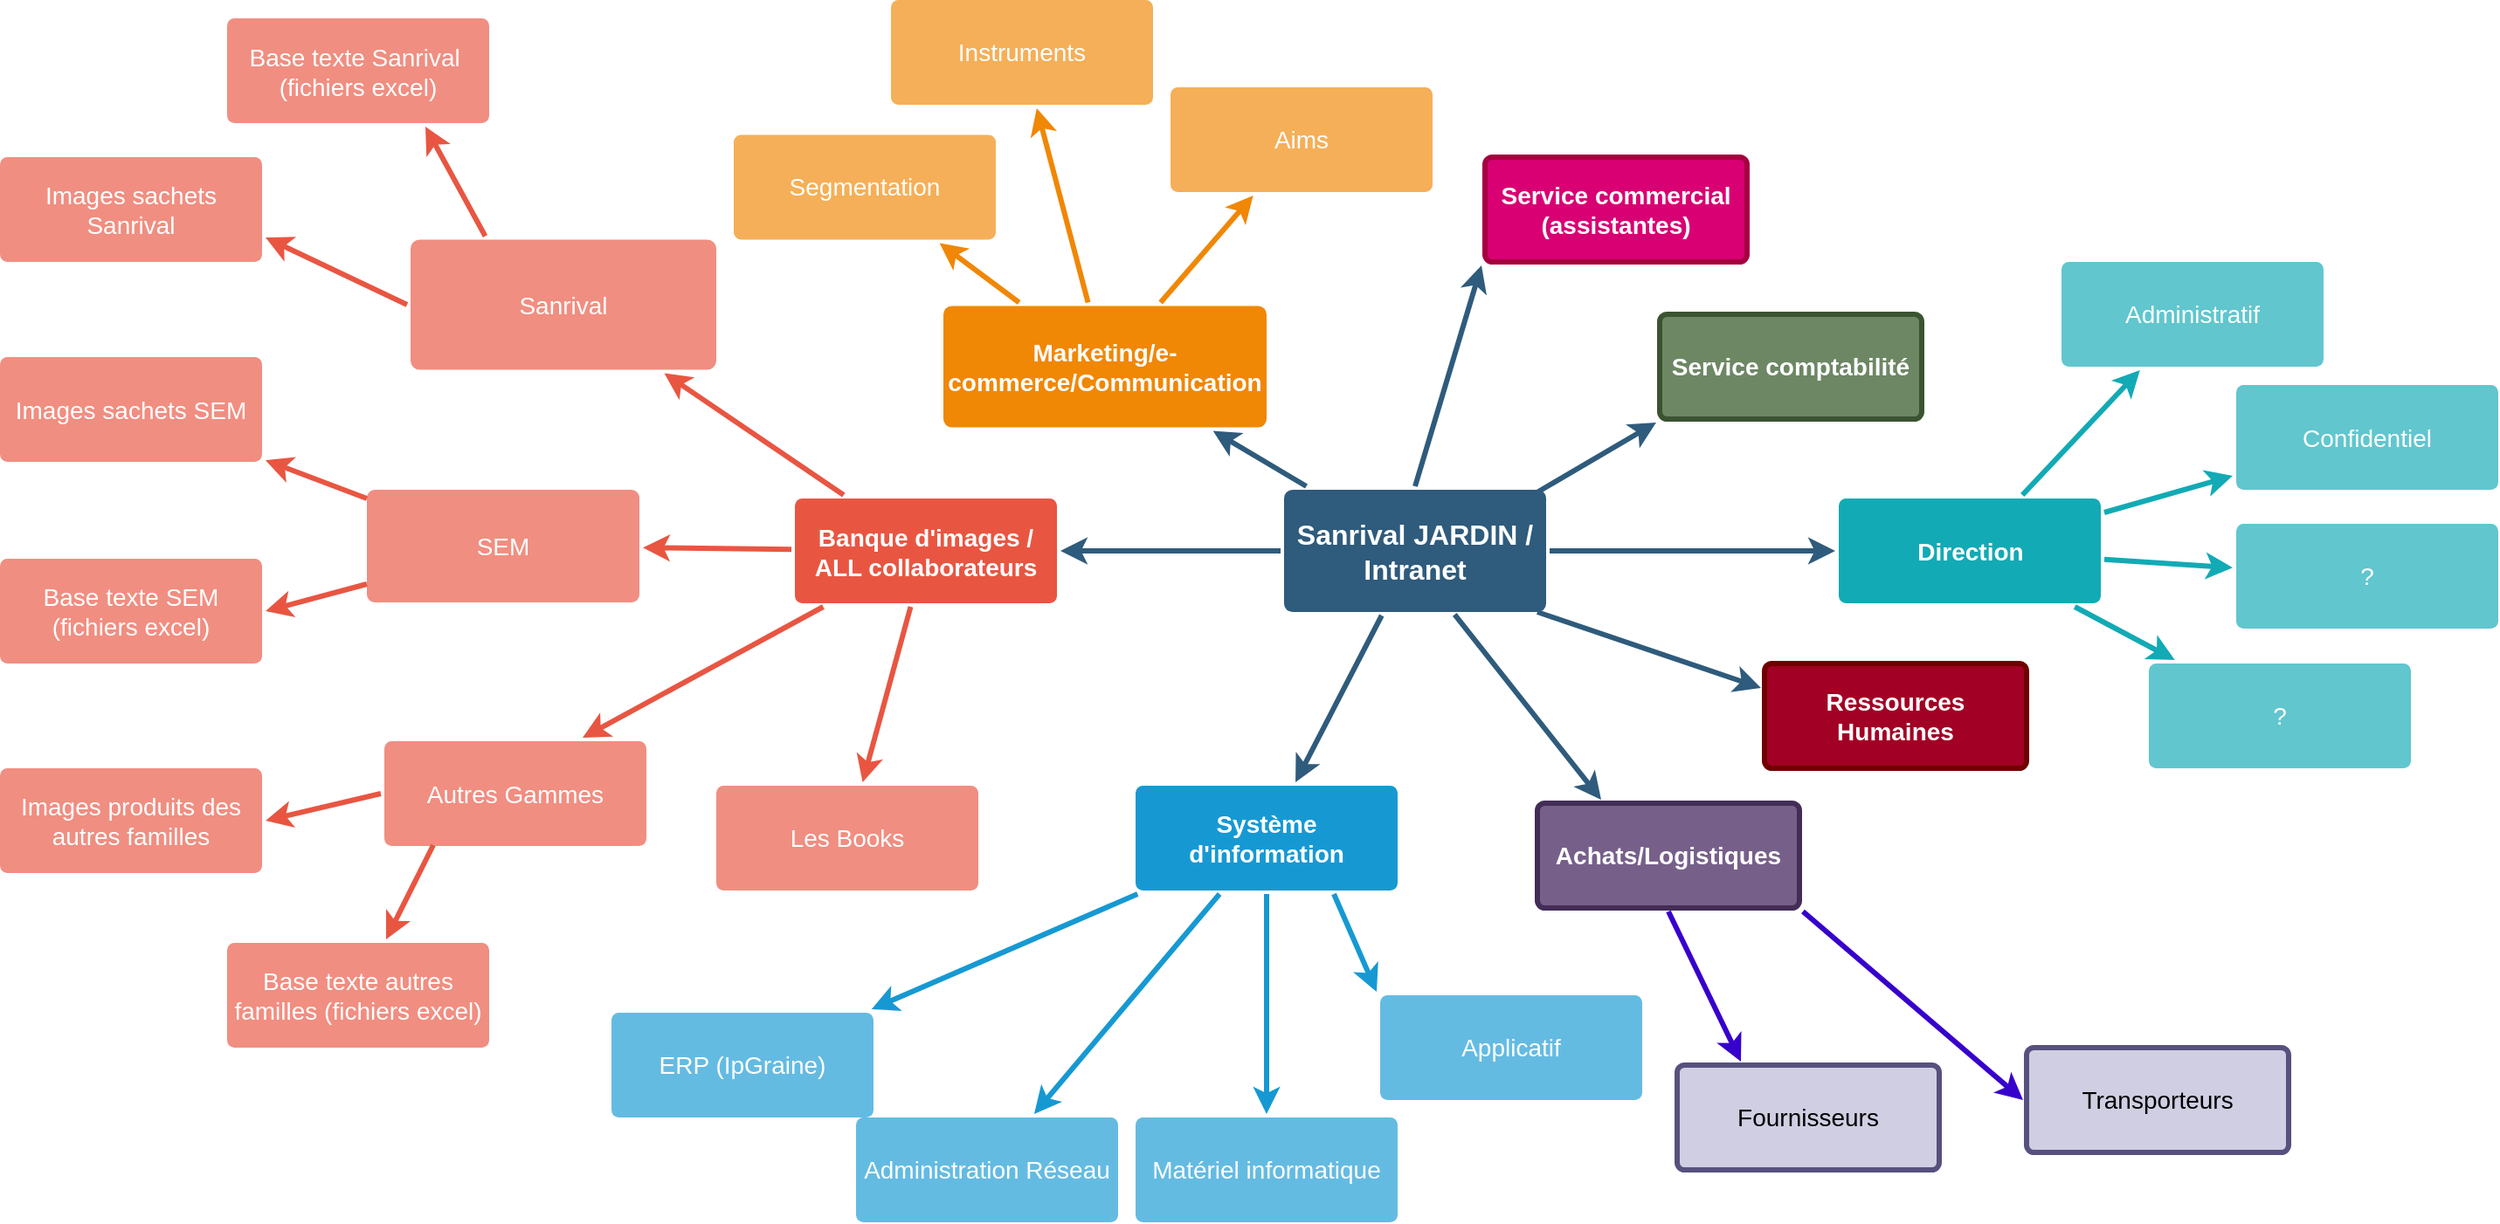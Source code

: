 <mxfile version="16.5.2" type="github">
  <diagram id="6a731a19-8d31-9384-78a2-239565b7b9f0" name="Page-1">
    <mxGraphModel dx="2766" dy="891" grid="1" gridSize="10" guides="1" tooltips="1" connect="1" arrows="1" fold="1" page="1" pageScale="1" pageWidth="1169" pageHeight="827" background="none" math="0" shadow="0">
      <root>
        <mxCell id="0" />
        <mxCell id="1" parent="0" />
        <mxCell id="1745" value="" style="edgeStyle=none;rounded=0;jumpStyle=none;html=1;shadow=0;labelBackgroundColor=none;startArrow=none;startFill=0;endArrow=classic;endFill=1;jettySize=auto;orthogonalLoop=1;strokeColor=#2F5B7C;strokeWidth=3;fontFamily=Helvetica;fontSize=16;fontColor=#23445D;spacing=5;" parent="1" source="1749" target="1764" edge="1">
          <mxGeometry relative="1" as="geometry" />
        </mxCell>
        <mxCell id="1746" value="" style="edgeStyle=none;rounded=0;jumpStyle=none;html=1;shadow=0;labelBackgroundColor=none;startArrow=none;startFill=0;endArrow=classic;endFill=1;jettySize=auto;orthogonalLoop=1;strokeColor=#2F5B7C;strokeWidth=3;fontFamily=Helvetica;fontSize=16;fontColor=#23445D;spacing=5;" parent="1" source="1749" target="1771" edge="1">
          <mxGeometry relative="1" as="geometry" />
        </mxCell>
        <mxCell id="1747" value="" style="edgeStyle=none;rounded=0;jumpStyle=none;html=1;shadow=0;labelBackgroundColor=none;startArrow=none;startFill=0;endArrow=classic;endFill=1;jettySize=auto;orthogonalLoop=1;strokeColor=#2F5B7C;strokeWidth=3;fontFamily=Helvetica;fontSize=16;fontColor=#23445D;spacing=5;" parent="1" source="1749" target="1760" edge="1">
          <mxGeometry relative="1" as="geometry" />
        </mxCell>
        <mxCell id="1748" value="" style="edgeStyle=none;rounded=0;jumpStyle=none;html=1;shadow=0;labelBackgroundColor=none;startArrow=none;startFill=0;endArrow=classic;endFill=1;jettySize=auto;orthogonalLoop=1;strokeColor=#2F5B7C;strokeWidth=3;fontFamily=Helvetica;fontSize=16;fontColor=#23445D;spacing=5;" parent="1" source="1749" target="1753" edge="1">
          <mxGeometry relative="1" as="geometry" />
        </mxCell>
        <mxCell id="1749" value="Sanrival JARDIN / Intranet" style="rounded=1;whiteSpace=wrap;html=1;shadow=0;labelBackgroundColor=none;strokeColor=none;strokeWidth=3;fillColor=#2F5B7C;fontFamily=Helvetica;fontSize=16;fontColor=#FFFFFF;align=center;fontStyle=1;spacing=5;arcSize=7;perimeterSpacing=2;" parent="1" vertex="1">
          <mxGeometry x="495" y="380.5" width="150" height="70" as="geometry" />
        </mxCell>
        <mxCell id="1750" value="" style="edgeStyle=none;rounded=1;jumpStyle=none;html=1;shadow=0;labelBackgroundColor=none;startArrow=none;startFill=0;jettySize=auto;orthogonalLoop=1;strokeColor=#E85642;strokeWidth=3;fontFamily=Helvetica;fontSize=14;fontColor=#FFFFFF;spacing=5;fontStyle=1;fillColor=#b0e3e6;" parent="1" source="1753" target="1756" edge="1">
          <mxGeometry relative="1" as="geometry" />
        </mxCell>
        <mxCell id="1751" value="" style="edgeStyle=none;rounded=1;jumpStyle=none;html=1;shadow=0;labelBackgroundColor=none;startArrow=none;startFill=0;jettySize=auto;orthogonalLoop=1;strokeColor=#E85642;strokeWidth=3;fontFamily=Helvetica;fontSize=14;fontColor=#FFFFFF;spacing=5;fontStyle=1;fillColor=#b0e3e6;" parent="1" source="1753" target="1755" edge="1">
          <mxGeometry relative="1" as="geometry" />
        </mxCell>
        <mxCell id="1752" value="" style="edgeStyle=none;rounded=1;jumpStyle=none;html=1;shadow=0;labelBackgroundColor=none;startArrow=none;startFill=0;jettySize=auto;orthogonalLoop=1;strokeColor=#E85642;strokeWidth=3;fontFamily=Helvetica;fontSize=14;fontColor=#FFFFFF;spacing=5;fontStyle=1;fillColor=#b0e3e6;" parent="1" source="1753" target="1754" edge="1">
          <mxGeometry relative="1" as="geometry" />
        </mxCell>
        <mxCell id="1753" value="Banque d&#39;images / ALL collaborateurs" style="rounded=1;whiteSpace=wrap;html=1;shadow=0;labelBackgroundColor=none;strokeColor=none;strokeWidth=3;fillColor=#e85642;fontFamily=Helvetica;fontSize=14;fontColor=#FFFFFF;align=center;spacing=5;fontStyle=1;arcSize=7;perimeterSpacing=2;" parent="1" vertex="1">
          <mxGeometry x="215" y="385.5" width="150" height="60" as="geometry" />
        </mxCell>
        <mxCell id="1754" value="Les Books" style="rounded=1;whiteSpace=wrap;html=1;shadow=0;labelBackgroundColor=none;strokeColor=none;strokeWidth=3;fillColor=#f08e81;fontFamily=Helvetica;fontSize=14;fontColor=#FFFFFF;align=center;spacing=5;fontStyle=0;arcSize=7;perimeterSpacing=2;" parent="1" vertex="1">
          <mxGeometry x="170" y="550" width="150" height="60" as="geometry" />
        </mxCell>
        <mxCell id="1755" value="SEM" style="rounded=1;whiteSpace=wrap;html=1;shadow=0;labelBackgroundColor=none;strokeColor=none;strokeWidth=3;fillColor=#f08e81;fontFamily=Helvetica;fontSize=14;fontColor=#FFFFFF;align=center;spacing=5;fontStyle=0;arcSize=7;perimeterSpacing=2;" parent="1" vertex="1">
          <mxGeometry x="-30" y="380.5" width="156" height="64.5" as="geometry" />
        </mxCell>
        <mxCell id="1756" value="Sanrival" style="rounded=1;whiteSpace=wrap;html=1;shadow=0;labelBackgroundColor=none;strokeColor=none;strokeWidth=3;fillColor=#f08e81;fontFamily=Helvetica;fontSize=14;fontColor=#FFFFFF;align=center;spacing=5;fontStyle=0;arcSize=7;perimeterSpacing=2;" parent="1" vertex="1">
          <mxGeometry x="-5" y="237.25" width="175" height="74.5" as="geometry" />
        </mxCell>
        <mxCell id="1757" value="" style="edgeStyle=none;rounded=0;jumpStyle=none;html=1;shadow=0;labelBackgroundColor=none;startArrow=none;startFill=0;endArrow=classic;endFill=1;jettySize=auto;orthogonalLoop=1;strokeColor=#1699D3;strokeWidth=3;fontFamily=Helvetica;fontSize=14;fontColor=#FFFFFF;spacing=5;" parent="1" source="1760" target="1763" edge="1">
          <mxGeometry relative="1" as="geometry" />
        </mxCell>
        <mxCell id="1758" value="" style="edgeStyle=none;rounded=0;jumpStyle=none;html=1;shadow=0;labelBackgroundColor=none;startArrow=none;startFill=0;endArrow=classic;endFill=1;jettySize=auto;orthogonalLoop=1;strokeColor=#1699D3;strokeWidth=3;fontFamily=Helvetica;fontSize=14;fontColor=#FFFFFF;spacing=5;" parent="1" source="1760" target="1762" edge="1">
          <mxGeometry relative="1" as="geometry" />
        </mxCell>
        <mxCell id="1759" value="" style="edgeStyle=none;rounded=0;jumpStyle=none;html=1;shadow=0;labelBackgroundColor=none;startArrow=none;startFill=0;endArrow=classic;endFill=1;jettySize=auto;orthogonalLoop=1;strokeColor=#1699D3;strokeWidth=3;fontFamily=Helvetica;fontSize=14;fontColor=#FFFFFF;spacing=5;" parent="1" source="1760" target="1761" edge="1">
          <mxGeometry relative="1" as="geometry" />
        </mxCell>
        <mxCell id="1760" value="Système d&#39;information" style="rounded=1;whiteSpace=wrap;html=1;shadow=0;labelBackgroundColor=none;strokeColor=none;strokeWidth=3;fillColor=#1699d3;fontFamily=Helvetica;fontSize=14;fontColor=#FFFFFF;align=center;spacing=5;fontStyle=1;arcSize=7;perimeterSpacing=2;" parent="1" vertex="1">
          <mxGeometry x="410" y="550" width="150" height="60" as="geometry" />
        </mxCell>
        <mxCell id="1761" value="Matériel informatique" style="rounded=1;whiteSpace=wrap;html=1;shadow=0;labelBackgroundColor=none;strokeColor=none;strokeWidth=3;fillColor=#64bbe2;fontFamily=Helvetica;fontSize=14;fontColor=#FFFFFF;align=center;spacing=5;arcSize=7;perimeterSpacing=2;" parent="1" vertex="1">
          <mxGeometry x="410" y="740" width="150" height="60" as="geometry" />
        </mxCell>
        <mxCell id="1762" value="Administration Réseau" style="rounded=1;whiteSpace=wrap;html=1;shadow=0;labelBackgroundColor=none;strokeColor=none;strokeWidth=3;fillColor=#64bbe2;fontFamily=Helvetica;fontSize=14;fontColor=#FFFFFF;align=center;spacing=5;arcSize=7;perimeterSpacing=2;" parent="1" vertex="1">
          <mxGeometry x="250" y="740" width="150" height="60" as="geometry" />
        </mxCell>
        <mxCell id="1763" value="ERP (IpGraine)" style="rounded=1;whiteSpace=wrap;html=1;shadow=0;labelBackgroundColor=none;strokeColor=none;strokeWidth=3;fillColor=#64bbe2;fontFamily=Helvetica;fontSize=14;fontColor=#FFFFFF;align=center;spacing=5;arcSize=7;perimeterSpacing=2;" parent="1" vertex="1">
          <mxGeometry x="110" y="680" width="150" height="60" as="geometry" />
        </mxCell>
        <mxCell id="1764" value="Marketing/e-commerce/Communication" style="rounded=1;whiteSpace=wrap;html=1;shadow=0;labelBackgroundColor=none;strokeColor=none;strokeWidth=3;fillColor=#F08705;fontFamily=Helvetica;fontSize=14;fontColor=#FFFFFF;align=center;spacing=5;fontStyle=1;arcSize=7;perimeterSpacing=2;" parent="1" vertex="1">
          <mxGeometry x="300" y="275.25" width="185" height="69.5" as="geometry" />
        </mxCell>
        <mxCell id="1765" value="Aims&lt;br&gt;" style="rounded=1;whiteSpace=wrap;html=1;shadow=0;labelBackgroundColor=none;strokeColor=none;strokeWidth=3;fillColor=#f5af58;fontFamily=Helvetica;fontSize=14;fontColor=#FFFFFF;align=center;spacing=5;arcSize=7;perimeterSpacing=2;" parent="1" vertex="1">
          <mxGeometry x="430" y="150" width="150" height="60" as="geometry" />
        </mxCell>
        <mxCell id="1766" value="" style="edgeStyle=none;rounded=0;jumpStyle=none;html=1;shadow=0;labelBackgroundColor=none;startArrow=none;startFill=0;endArrow=classic;endFill=1;jettySize=auto;orthogonalLoop=1;strokeColor=#F08705;strokeWidth=3;fontFamily=Helvetica;fontSize=14;fontColor=#FFFFFF;spacing=5;" parent="1" source="1764" target="1765" edge="1">
          <mxGeometry relative="1" as="geometry" />
        </mxCell>
        <mxCell id="1767" value="Instruments" style="rounded=1;whiteSpace=wrap;html=1;shadow=0;labelBackgroundColor=none;strokeColor=none;strokeWidth=3;fillColor=#f5af58;fontFamily=Helvetica;fontSize=14;fontColor=#FFFFFF;align=center;spacing=5;arcSize=7;perimeterSpacing=2;" parent="1" vertex="1">
          <mxGeometry x="270" y="100" width="150" height="60" as="geometry" />
        </mxCell>
        <mxCell id="1768" value="" style="edgeStyle=none;rounded=0;jumpStyle=none;html=1;shadow=0;labelBackgroundColor=none;startArrow=none;startFill=0;endArrow=classic;endFill=1;jettySize=auto;orthogonalLoop=1;strokeColor=#F08705;strokeWidth=3;fontFamily=Helvetica;fontSize=14;fontColor=#FFFFFF;spacing=5;" parent="1" source="1764" target="1767" edge="1">
          <mxGeometry relative="1" as="geometry" />
        </mxCell>
        <mxCell id="1769" value="Segmentation" style="rounded=1;whiteSpace=wrap;html=1;shadow=0;labelBackgroundColor=none;strokeColor=none;strokeWidth=3;fillColor=#f5af58;fontFamily=Helvetica;fontSize=14;fontColor=#FFFFFF;align=center;spacing=5;arcSize=7;perimeterSpacing=2;" parent="1" vertex="1">
          <mxGeometry x="180" y="177.25" width="150" height="60" as="geometry" />
        </mxCell>
        <mxCell id="1770" value="" style="edgeStyle=none;rounded=0;jumpStyle=none;html=1;shadow=0;labelBackgroundColor=none;startArrow=none;startFill=0;endArrow=classic;endFill=1;jettySize=auto;orthogonalLoop=1;strokeColor=#F08705;strokeWidth=3;fontFamily=Helvetica;fontSize=14;fontColor=#FFFFFF;spacing=5;" parent="1" source="1764" target="1769" edge="1">
          <mxGeometry relative="1" as="geometry" />
        </mxCell>
        <mxCell id="1771" value="Direction" style="rounded=1;whiteSpace=wrap;html=1;shadow=0;labelBackgroundColor=none;strokeColor=none;strokeWidth=3;fillColor=#12aab5;fontFamily=Helvetica;fontSize=14;fontColor=#FFFFFF;align=center;spacing=5;fontStyle=1;arcSize=7;perimeterSpacing=2;" parent="1" vertex="1">
          <mxGeometry x="812.5" y="385.5" width="150" height="60" as="geometry" />
        </mxCell>
        <mxCell id="1772" value="?" style="rounded=1;whiteSpace=wrap;html=1;shadow=0;labelBackgroundColor=none;strokeColor=none;strokeWidth=3;fillColor=#61c6ce;fontFamily=Helvetica;fontSize=14;fontColor=#FFFFFF;align=center;spacing=5;fontStyle=0;arcSize=7;perimeterSpacing=2;" parent="1" vertex="1">
          <mxGeometry x="990" y="480" width="150" height="60" as="geometry" />
        </mxCell>
        <mxCell id="1773" value="" style="edgeStyle=none;rounded=1;jumpStyle=none;html=1;shadow=0;labelBackgroundColor=none;startArrow=none;startFill=0;jettySize=auto;orthogonalLoop=1;strokeColor=#12AAB5;strokeWidth=3;fontFamily=Helvetica;fontSize=14;fontColor=#FFFFFF;spacing=5;fontStyle=1;fillColor=#b0e3e6;" parent="1" source="1771" target="1772" edge="1">
          <mxGeometry relative="1" as="geometry" />
        </mxCell>
        <mxCell id="1774" value="?" style="rounded=1;whiteSpace=wrap;html=1;shadow=0;labelBackgroundColor=none;strokeColor=none;strokeWidth=3;fillColor=#61c6ce;fontFamily=Helvetica;fontSize=14;fontColor=#FFFFFF;align=center;spacing=5;fontStyle=0;arcSize=7;perimeterSpacing=2;" parent="1" vertex="1">
          <mxGeometry x="1040" y="400" width="150" height="60" as="geometry" />
        </mxCell>
        <mxCell id="1775" value="" style="edgeStyle=none;rounded=1;jumpStyle=none;html=1;shadow=0;labelBackgroundColor=none;startArrow=none;startFill=0;jettySize=auto;orthogonalLoop=1;strokeColor=#12AAB5;strokeWidth=3;fontFamily=Helvetica;fontSize=14;fontColor=#FFFFFF;spacing=5;fontStyle=1;fillColor=#b0e3e6;" parent="1" source="1771" target="1774" edge="1">
          <mxGeometry relative="1" as="geometry" />
        </mxCell>
        <mxCell id="1776" value="Confidentiel" style="rounded=1;whiteSpace=wrap;html=1;shadow=0;labelBackgroundColor=none;strokeColor=none;strokeWidth=3;fillColor=#61c6ce;fontFamily=Helvetica;fontSize=14;fontColor=#FFFFFF;align=center;spacing=5;fontStyle=0;arcSize=7;perimeterSpacing=2;" parent="1" vertex="1">
          <mxGeometry x="1040" y="320.5" width="150" height="60" as="geometry" />
        </mxCell>
        <mxCell id="1777" value="" style="edgeStyle=none;rounded=1;jumpStyle=none;html=1;shadow=0;labelBackgroundColor=none;startArrow=none;startFill=0;jettySize=auto;orthogonalLoop=1;strokeColor=#12AAB5;strokeWidth=3;fontFamily=Helvetica;fontSize=14;fontColor=#FFFFFF;spacing=5;fontStyle=1;fillColor=#b0e3e6;" parent="1" source="1771" target="1776" edge="1">
          <mxGeometry relative="1" as="geometry" />
        </mxCell>
        <mxCell id="1778" value="Administratif" style="rounded=1;whiteSpace=wrap;html=1;shadow=0;labelBackgroundColor=none;strokeColor=none;strokeWidth=3;fillColor=#61c6ce;fontFamily=Helvetica;fontSize=14;fontColor=#FFFFFF;align=center;spacing=5;fontStyle=0;arcSize=7;perimeterSpacing=2;" parent="1" vertex="1">
          <mxGeometry x="940" y="250" width="150" height="60" as="geometry" />
        </mxCell>
        <mxCell id="1779" value="" style="edgeStyle=none;rounded=1;jumpStyle=none;html=1;shadow=0;labelBackgroundColor=none;startArrow=none;startFill=0;jettySize=auto;orthogonalLoop=1;strokeColor=#12AAB5;strokeWidth=3;fontFamily=Helvetica;fontSize=14;fontColor=#FFFFFF;spacing=5;fontStyle=1;fillColor=#b0e3e6;" parent="1" source="1771" target="1778" edge="1">
          <mxGeometry relative="1" as="geometry" />
        </mxCell>
        <mxCell id="kHnCfuIdfeC1BWHFiSfq-1779" value="" style="edgeStyle=none;rounded=1;jumpStyle=none;html=1;shadow=0;labelBackgroundColor=none;startArrow=none;startFill=0;jettySize=auto;orthogonalLoop=1;strokeColor=#E85642;strokeWidth=3;fontFamily=Helvetica;fontSize=14;fontColor=#FFFFFF;spacing=5;fontStyle=1;fillColor=#b0e3e6;entryX=0.75;entryY=0;entryDx=0;entryDy=0;" edge="1" parent="1" source="1753" target="kHnCfuIdfeC1BWHFiSfq-1780">
          <mxGeometry relative="1" as="geometry">
            <mxPoint x="190.64" y="460" as="sourcePoint" />
            <mxPoint x="100" y="490" as="targetPoint" />
          </mxGeometry>
        </mxCell>
        <mxCell id="kHnCfuIdfeC1BWHFiSfq-1780" value="Autres Gammes" style="rounded=1;whiteSpace=wrap;html=1;shadow=0;labelBackgroundColor=none;strokeColor=none;strokeWidth=3;fillColor=#f08e81;fontFamily=Helvetica;fontSize=14;fontColor=#FFFFFF;align=center;spacing=5;fontStyle=0;arcSize=7;perimeterSpacing=2;" vertex="1" parent="1">
          <mxGeometry x="-20" y="524.5" width="150" height="60" as="geometry" />
        </mxCell>
        <mxCell id="kHnCfuIdfeC1BWHFiSfq-1781" value="" style="edgeStyle=none;rounded=1;jumpStyle=none;html=1;shadow=0;labelBackgroundColor=none;startArrow=none;startFill=0;jettySize=auto;orthogonalLoop=1;strokeColor=#E85642;strokeWidth=3;fontFamily=Helvetica;fontSize=14;fontColor=#FFFFFF;spacing=5;fontStyle=1;fillColor=#b0e3e6;" edge="1" parent="1" target="kHnCfuIdfeC1BWHFiSfq-1783">
          <mxGeometry relative="1" as="geometry">
            <mxPoint x="-30" y="385.495" as="sourcePoint" />
            <mxPoint x="-115" y="360" as="targetPoint" />
          </mxGeometry>
        </mxCell>
        <mxCell id="kHnCfuIdfeC1BWHFiSfq-1782" value="" style="edgeStyle=none;rounded=1;jumpStyle=none;html=1;shadow=0;labelBackgroundColor=none;startArrow=none;startFill=0;jettySize=auto;orthogonalLoop=1;strokeColor=#E85642;strokeWidth=3;fontFamily=Helvetica;fontSize=14;fontColor=#FFFFFF;spacing=5;fontStyle=1;fillColor=#b0e3e6;entryX=1;entryY=0.5;entryDx=0;entryDy=0;" edge="1" parent="1" target="kHnCfuIdfeC1BWHFiSfq-1784">
          <mxGeometry relative="1" as="geometry">
            <mxPoint x="-30" y="434.495" as="sourcePoint" />
            <mxPoint x="-115" y="469.03" as="targetPoint" />
          </mxGeometry>
        </mxCell>
        <mxCell id="kHnCfuIdfeC1BWHFiSfq-1783" value="Images sachets SEM" style="rounded=1;whiteSpace=wrap;html=1;shadow=0;labelBackgroundColor=none;strokeColor=none;strokeWidth=3;fillColor=#f08e81;fontFamily=Helvetica;fontSize=14;fontColor=#FFFFFF;align=center;spacing=5;fontStyle=0;arcSize=7;perimeterSpacing=2;" vertex="1" parent="1">
          <mxGeometry x="-240" y="304.5" width="150" height="60" as="geometry" />
        </mxCell>
        <mxCell id="kHnCfuIdfeC1BWHFiSfq-1784" value="Base texte SEM (fichiers excel)" style="rounded=1;whiteSpace=wrap;html=1;shadow=0;labelBackgroundColor=none;strokeColor=none;strokeWidth=3;fillColor=#f08e81;fontFamily=Helvetica;fontSize=14;fontColor=#FFFFFF;align=center;spacing=5;fontStyle=0;arcSize=7;perimeterSpacing=2;" vertex="1" parent="1">
          <mxGeometry x="-240" y="420" width="150" height="60" as="geometry" />
        </mxCell>
        <mxCell id="kHnCfuIdfeC1BWHFiSfq-1785" value="" style="edgeStyle=none;rounded=1;jumpStyle=none;html=1;shadow=0;labelBackgroundColor=none;startArrow=none;startFill=0;jettySize=auto;orthogonalLoop=1;strokeColor=#E85642;strokeWidth=3;fontFamily=Helvetica;fontSize=14;fontColor=#FFFFFF;spacing=5;fontStyle=1;fillColor=#b0e3e6;exitX=0.25;exitY=0;exitDx=0;exitDy=0;entryX=0.75;entryY=1;entryDx=0;entryDy=0;" edge="1" parent="1" source="1756" target="kHnCfuIdfeC1BWHFiSfq-1786">
          <mxGeometry relative="1" as="geometry">
            <mxPoint x="40" y="244" as="sourcePoint" />
            <mxPoint x="-30" y="190" as="targetPoint" />
          </mxGeometry>
        </mxCell>
        <mxCell id="kHnCfuIdfeC1BWHFiSfq-1786" value="Base texte Sanrival&amp;nbsp;&lt;br&gt;(fichiers excel)" style="rounded=1;whiteSpace=wrap;html=1;shadow=0;labelBackgroundColor=none;strokeColor=none;strokeWidth=3;fillColor=#f08e81;fontFamily=Helvetica;fontSize=14;fontColor=#FFFFFF;align=center;spacing=5;fontStyle=0;arcSize=7;perimeterSpacing=2;" vertex="1" parent="1">
          <mxGeometry x="-110" y="110.5" width="150" height="60" as="geometry" />
        </mxCell>
        <mxCell id="kHnCfuIdfeC1BWHFiSfq-1787" value="" style="edgeStyle=none;rounded=1;jumpStyle=none;html=1;shadow=0;labelBackgroundColor=none;startArrow=none;startFill=0;jettySize=auto;orthogonalLoop=1;strokeColor=#E85642;strokeWidth=3;fontFamily=Helvetica;fontSize=14;fontColor=#FFFFFF;spacing=5;fontStyle=1;fillColor=#b0e3e6;exitX=0;exitY=0.5;exitDx=0;exitDy=0;entryX=1;entryY=0.75;entryDx=0;entryDy=0;" edge="1" parent="1" source="1756" target="kHnCfuIdfeC1BWHFiSfq-1788">
          <mxGeometry relative="1" as="geometry">
            <mxPoint x="-5" y="283.5" as="sourcePoint" />
            <mxPoint x="-130" y="250" as="targetPoint" />
          </mxGeometry>
        </mxCell>
        <mxCell id="kHnCfuIdfeC1BWHFiSfq-1788" value="Images sachets Sanrival" style="rounded=1;whiteSpace=wrap;html=1;shadow=0;labelBackgroundColor=none;strokeColor=none;strokeWidth=3;fillColor=#f08e81;fontFamily=Helvetica;fontSize=14;fontColor=#FFFFFF;align=center;spacing=5;fontStyle=0;arcSize=7;perimeterSpacing=2;" vertex="1" parent="1">
          <mxGeometry x="-240" y="190" width="150" height="60" as="geometry" />
        </mxCell>
        <mxCell id="kHnCfuIdfeC1BWHFiSfq-1789" value="" style="edgeStyle=none;rounded=1;jumpStyle=none;html=1;shadow=0;labelBackgroundColor=none;startArrow=none;startFill=0;jettySize=auto;orthogonalLoop=1;strokeColor=#E85642;strokeWidth=3;fontFamily=Helvetica;fontSize=14;fontColor=#FFFFFF;spacing=5;fontStyle=1;fillColor=#b0e3e6;" edge="1" parent="1" target="kHnCfuIdfeC1BWHFiSfq-1790">
          <mxGeometry relative="1" as="geometry">
            <mxPoint x="8" y="584" as="sourcePoint" />
            <mxPoint x="-80" y="630" as="targetPoint" />
          </mxGeometry>
        </mxCell>
        <mxCell id="kHnCfuIdfeC1BWHFiSfq-1790" value="Base texte autres familles (fichiers excel)" style="rounded=1;whiteSpace=wrap;html=1;shadow=0;labelBackgroundColor=none;strokeColor=none;strokeWidth=3;fillColor=#f08e81;fontFamily=Helvetica;fontSize=14;fontColor=#FFFFFF;align=center;spacing=5;fontStyle=0;arcSize=7;perimeterSpacing=2;" vertex="1" parent="1">
          <mxGeometry x="-110" y="640" width="150" height="60" as="geometry" />
        </mxCell>
        <mxCell id="kHnCfuIdfeC1BWHFiSfq-1791" value="Images produits des autres familles" style="rounded=1;whiteSpace=wrap;html=1;shadow=0;labelBackgroundColor=none;strokeColor=none;strokeWidth=3;fillColor=#f08e81;fontFamily=Helvetica;fontSize=14;fontColor=#FFFFFF;align=center;spacing=5;fontStyle=0;arcSize=7;perimeterSpacing=2;" vertex="1" parent="1">
          <mxGeometry x="-240" y="540" width="150" height="60" as="geometry" />
        </mxCell>
        <mxCell id="kHnCfuIdfeC1BWHFiSfq-1792" value="" style="edgeStyle=none;rounded=1;jumpStyle=none;html=1;shadow=0;labelBackgroundColor=none;startArrow=none;startFill=0;jettySize=auto;orthogonalLoop=1;strokeColor=#E85642;strokeWidth=3;fontFamily=Helvetica;fontSize=14;fontColor=#FFFFFF;spacing=5;fontStyle=1;fillColor=#b0e3e6;exitX=0;exitY=0.5;exitDx=0;exitDy=0;entryX=1;entryY=0.5;entryDx=0;entryDy=0;" edge="1" parent="1" source="kHnCfuIdfeC1BWHFiSfq-1780" target="kHnCfuIdfeC1BWHFiSfq-1791">
          <mxGeometry relative="1" as="geometry">
            <mxPoint x="-30" y="570.5" as="sourcePoint" />
            <mxPoint x="-157.274" y="684.5" as="targetPoint" />
          </mxGeometry>
        </mxCell>
        <mxCell id="kHnCfuIdfeC1BWHFiSfq-1794" value="" style="edgeStyle=none;rounded=0;jumpStyle=none;html=1;shadow=0;labelBackgroundColor=none;startArrow=none;startFill=0;endArrow=classic;endFill=1;jettySize=auto;orthogonalLoop=1;strokeColor=#1699D3;strokeWidth=3;fontFamily=Helvetica;fontSize=14;fontColor=#FFFFFF;spacing=5;entryX=0;entryY=0;entryDx=0;entryDy=0;exitX=0.75;exitY=1;exitDx=0;exitDy=0;" edge="1" parent="1" source="1760" target="kHnCfuIdfeC1BWHFiSfq-1795">
          <mxGeometry relative="1" as="geometry">
            <mxPoint x="560" y="610" as="sourcePoint" />
            <mxPoint x="605" y="629.2" as="targetPoint" />
          </mxGeometry>
        </mxCell>
        <mxCell id="kHnCfuIdfeC1BWHFiSfq-1795" value="Applicatif" style="rounded=1;whiteSpace=wrap;html=1;shadow=0;labelBackgroundColor=none;strokeColor=none;strokeWidth=3;fillColor=#64bbe2;fontFamily=Helvetica;fontSize=14;fontColor=#FFFFFF;align=center;spacing=5;arcSize=7;perimeterSpacing=2;" vertex="1" parent="1">
          <mxGeometry x="550" y="670" width="150" height="60" as="geometry" />
        </mxCell>
        <mxCell id="kHnCfuIdfeC1BWHFiSfq-1796" value="Ressources Humaines" style="rounded=1;whiteSpace=wrap;html=1;shadow=0;labelBackgroundColor=none;strokeColor=#6F0000;strokeWidth=3;fillColor=#a20025;fontFamily=Helvetica;fontSize=14;fontColor=#ffffff;align=center;spacing=5;fontStyle=1;arcSize=7;perimeterSpacing=2;" vertex="1" parent="1">
          <mxGeometry x="770" y="480" width="150" height="60" as="geometry" />
        </mxCell>
        <mxCell id="kHnCfuIdfeC1BWHFiSfq-1797" value="" style="edgeStyle=none;rounded=0;jumpStyle=none;html=1;shadow=0;labelBackgroundColor=none;startArrow=none;startFill=0;endArrow=classic;endFill=1;jettySize=auto;orthogonalLoop=1;strokeColor=#2F5B7C;strokeWidth=3;fontFamily=Helvetica;fontSize=16;fontColor=#23445D;spacing=5;entryX=0;entryY=0.25;entryDx=0;entryDy=0;" edge="1" parent="1" target="kHnCfuIdfeC1BWHFiSfq-1796">
          <mxGeometry relative="1" as="geometry">
            <mxPoint x="640.0" y="450.5" as="sourcePoint" />
            <mxPoint x="786.0" y="450.5" as="targetPoint" />
          </mxGeometry>
        </mxCell>
        <mxCell id="kHnCfuIdfeC1BWHFiSfq-1798" value="Service comptabilité" style="rounded=1;whiteSpace=wrap;html=1;shadow=0;labelBackgroundColor=none;strokeColor=#3A5431;strokeWidth=3;fillColor=#6d8764;fontFamily=Helvetica;fontSize=14;fontColor=#ffffff;align=center;spacing=5;fontStyle=1;arcSize=7;perimeterSpacing=2;" vertex="1" parent="1">
          <mxGeometry x="710" y="280" width="150" height="60" as="geometry" />
        </mxCell>
        <mxCell id="kHnCfuIdfeC1BWHFiSfq-1799" value="" style="edgeStyle=none;rounded=0;jumpStyle=none;html=1;shadow=0;labelBackgroundColor=none;startArrow=none;startFill=0;endArrow=classic;endFill=1;jettySize=auto;orthogonalLoop=1;strokeColor=#2F5B7C;strokeWidth=3;fontFamily=Helvetica;fontSize=16;fontColor=#23445D;spacing=5;entryX=0;entryY=1;entryDx=0;entryDy=0;exitX=0.948;exitY=0.054;exitDx=0;exitDy=0;exitPerimeter=0;" edge="1" parent="1" source="1749" target="kHnCfuIdfeC1BWHFiSfq-1798">
          <mxGeometry relative="1" as="geometry">
            <mxPoint x="633.5" y="330" as="sourcePoint" />
            <mxPoint x="750.0" y="397.5" as="targetPoint" />
          </mxGeometry>
        </mxCell>
        <mxCell id="kHnCfuIdfeC1BWHFiSfq-1800" value="Achats/Logistiques" style="rounded=1;whiteSpace=wrap;html=1;shadow=0;labelBackgroundColor=none;strokeColor=#432D57;strokeWidth=3;fillColor=#76608a;fontFamily=Helvetica;fontSize=14;fontColor=#ffffff;align=center;spacing=5;fontStyle=1;arcSize=7;perimeterSpacing=2;" vertex="1" parent="1">
          <mxGeometry x="640" y="560" width="150" height="60" as="geometry" />
        </mxCell>
        <mxCell id="kHnCfuIdfeC1BWHFiSfq-1801" value="" style="edgeStyle=none;rounded=0;jumpStyle=none;html=1;shadow=0;labelBackgroundColor=none;startArrow=none;startFill=0;endArrow=classic;endFill=1;jettySize=auto;orthogonalLoop=1;strokeColor=#2F5B7C;strokeWidth=3;fontFamily=Helvetica;fontSize=16;fontColor=#23445D;spacing=5;exitX=0.647;exitY=0.993;exitDx=0;exitDy=0;exitPerimeter=0;entryX=0.25;entryY=0;entryDx=0;entryDy=0;" edge="1" parent="1" source="1749" target="kHnCfuIdfeC1BWHFiSfq-1800">
          <mxGeometry relative="1" as="geometry">
            <mxPoint x="609.351" y="462.25" as="sourcePoint" />
            <mxPoint x="560.005" y="557.75" as="targetPoint" />
          </mxGeometry>
        </mxCell>
        <mxCell id="kHnCfuIdfeC1BWHFiSfq-1802" value="Fournisseurs" style="rounded=1;whiteSpace=wrap;html=1;shadow=0;labelBackgroundColor=none;strokeColor=#56517e;strokeWidth=3;fillColor=#d0cee2;fontFamily=Helvetica;fontSize=14;align=center;spacing=5;fontStyle=0;arcSize=7;perimeterSpacing=2;" vertex="1" parent="1">
          <mxGeometry x="720" y="710" width="150" height="60" as="geometry" />
        </mxCell>
        <mxCell id="kHnCfuIdfeC1BWHFiSfq-1803" value="" style="edgeStyle=none;rounded=0;jumpStyle=none;html=1;shadow=0;labelBackgroundColor=none;startArrow=none;startFill=0;endArrow=classic;endFill=1;jettySize=auto;orthogonalLoop=1;strokeColor=#3700CC;strokeWidth=3;fontFamily=Helvetica;fontSize=16;fontColor=#23445D;spacing=5;exitX=0.5;exitY=1;exitDx=0;exitDy=0;entryX=0.25;entryY=0;entryDx=0;entryDy=0;fillColor=#6a00ff;" edge="1" parent="1" source="kHnCfuIdfeC1BWHFiSfq-1800" target="kHnCfuIdfeC1BWHFiSfq-1802">
          <mxGeometry relative="1" as="geometry">
            <mxPoint x="729.998" y="610.002" as="sourcePoint" />
            <mxPoint x="813.86" y="706.02" as="targetPoint" />
          </mxGeometry>
        </mxCell>
        <mxCell id="kHnCfuIdfeC1BWHFiSfq-1804" value="Transporteurs" style="rounded=1;whiteSpace=wrap;html=1;shadow=0;labelBackgroundColor=none;strokeColor=#56517e;strokeWidth=3;fillColor=#d0cee2;fontFamily=Helvetica;fontSize=14;align=center;spacing=5;fontStyle=0;arcSize=7;perimeterSpacing=2;" vertex="1" parent="1">
          <mxGeometry x="920" y="700" width="150" height="60" as="geometry" />
        </mxCell>
        <mxCell id="kHnCfuIdfeC1BWHFiSfq-1805" value="" style="edgeStyle=none;rounded=0;jumpStyle=none;html=1;shadow=0;labelBackgroundColor=none;startArrow=none;startFill=0;endArrow=classic;endFill=1;jettySize=auto;orthogonalLoop=1;strokeColor=#3700CC;strokeWidth=3;fontFamily=Helvetica;fontSize=16;fontColor=#23445D;spacing=5;exitX=1;exitY=1;exitDx=0;exitDy=0;entryX=0;entryY=0.5;entryDx=0;entryDy=0;fillColor=#6a00ff;" edge="1" parent="1" source="kHnCfuIdfeC1BWHFiSfq-1800" target="kHnCfuIdfeC1BWHFiSfq-1804">
          <mxGeometry relative="1" as="geometry">
            <mxPoint x="778.5" y="617" as="sourcePoint" />
            <mxPoint x="850" y="723" as="targetPoint" />
          </mxGeometry>
        </mxCell>
        <mxCell id="kHnCfuIdfeC1BWHFiSfq-1806" value="" style="edgeStyle=none;rounded=0;jumpStyle=none;html=1;shadow=0;labelBackgroundColor=none;startArrow=none;startFill=0;endArrow=classic;endFill=1;jettySize=auto;orthogonalLoop=1;strokeColor=#2F5B7C;strokeWidth=3;fontFamily=Helvetica;fontSize=16;fontColor=#23445D;spacing=5;exitX=0.5;exitY=0;exitDx=0;exitDy=0;entryX=0;entryY=1;entryDx=0;entryDy=0;" edge="1" parent="1" source="1749" target="kHnCfuIdfeC1BWHFiSfq-1807">
          <mxGeometry relative="1" as="geometry">
            <mxPoint x="570.002" y="368.986" as="sourcePoint" />
            <mxPoint x="700" y="230" as="targetPoint" />
          </mxGeometry>
        </mxCell>
        <mxCell id="kHnCfuIdfeC1BWHFiSfq-1807" value="Service commercial (assistantes)" style="rounded=1;whiteSpace=wrap;html=1;shadow=0;labelBackgroundColor=none;strokeColor=#A50040;strokeWidth=3;fillColor=#d80073;fontFamily=Helvetica;fontSize=14;fontColor=#ffffff;align=center;spacing=5;fontStyle=1;arcSize=7;perimeterSpacing=2;" vertex="1" parent="1">
          <mxGeometry x="610" y="190" width="150" height="60" as="geometry" />
        </mxCell>
      </root>
    </mxGraphModel>
  </diagram>
</mxfile>
